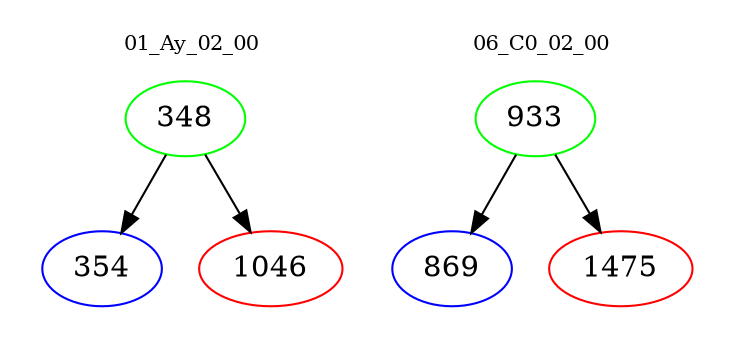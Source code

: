 digraph{
subgraph cluster_0 {
color = white
label = "01_Ay_02_00";
fontsize=10;
T0_348 [label="348", color="green"]
T0_348 -> T0_354 [color="black"]
T0_354 [label="354", color="blue"]
T0_348 -> T0_1046 [color="black"]
T0_1046 [label="1046", color="red"]
}
subgraph cluster_1 {
color = white
label = "06_C0_02_00";
fontsize=10;
T1_933 [label="933", color="green"]
T1_933 -> T1_869 [color="black"]
T1_869 [label="869", color="blue"]
T1_933 -> T1_1475 [color="black"]
T1_1475 [label="1475", color="red"]
}
}
